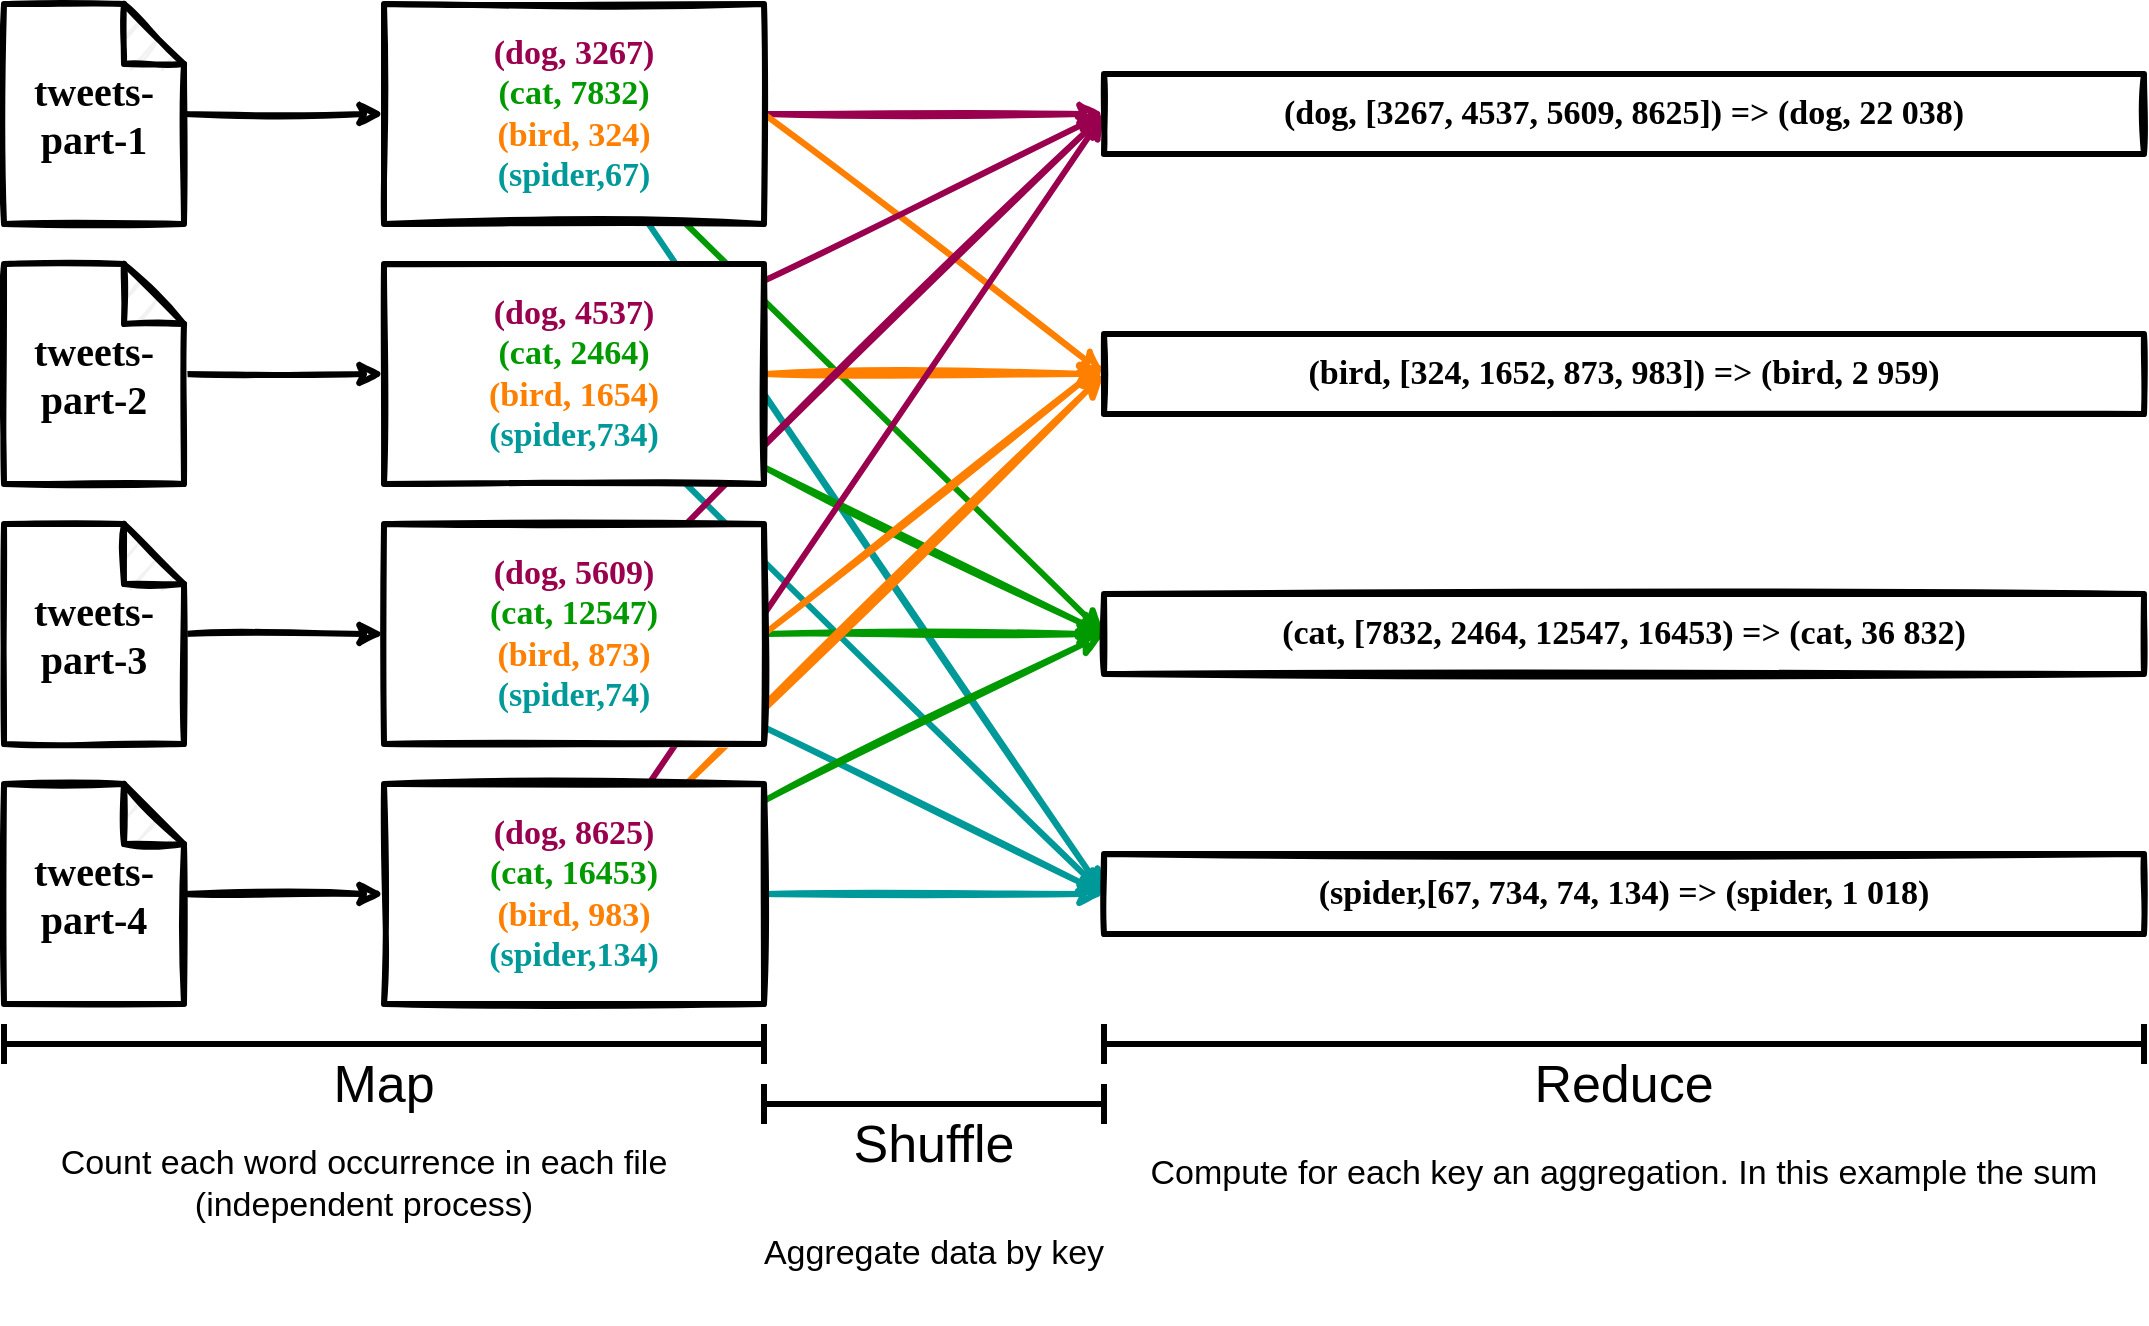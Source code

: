 <mxfile version="13.6.2" type="device"><diagram id="DfqFOgY913JcVrGGRs_r" name="Page-1"><mxGraphModel dx="3273" dy="967" grid="1" gridSize="10" guides="1" tooltips="1" connect="1" arrows="1" fold="1" page="1" pageScale="1" pageWidth="1600" pageHeight="900" math="0" shadow="0" extFonts="Architects Daughter^https://fonts.googleapis.com/css?family=Architects+Daughter"><root><mxCell id="0"/><mxCell id="1" parent="0"/><mxCell id="3MQR4N8fWfzaNcuhs0OY-20" style="edgeStyle=orthogonalEdgeStyle;rounded=0;orthogonalLoop=1;jettySize=auto;html=1;strokeWidth=3;sketch=1;" edge="1" parent="1" source="3MQR4N8fWfzaNcuhs0OY-4" target="3MQR4N8fWfzaNcuhs0OY-12"><mxGeometry relative="1" as="geometry"/></mxCell><mxCell id="3MQR4N8fWfzaNcuhs0OY-4" value="&lt;font style=&quot;font-size: 20px&quot; face=&quot;Architects Daughter&quot;&gt;&lt;b&gt;tweets-part-1&lt;/b&gt;&lt;/font&gt;" style="shape=note;whiteSpace=wrap;html=1;backgroundOutline=1;darkOpacity=0.05;strokeWidth=3;sketch=1;" vertex="1" parent="1"><mxGeometry x="-70" y="110" width="90" height="110" as="geometry"/></mxCell><mxCell id="3MQR4N8fWfzaNcuhs0OY-23" style="edgeStyle=orthogonalEdgeStyle;rounded=0;sketch=1;orthogonalLoop=1;jettySize=auto;html=1;strokeWidth=3;" edge="1" parent="1" source="3MQR4N8fWfzaNcuhs0OY-9" target="3MQR4N8fWfzaNcuhs0OY-15"><mxGeometry relative="1" as="geometry"/></mxCell><mxCell id="3MQR4N8fWfzaNcuhs0OY-9" value="&lt;font style=&quot;font-size: 20px&quot; face=&quot;Architects Daughter&quot;&gt;&lt;b&gt;tweets-part-4&lt;/b&gt;&lt;/font&gt;" style="shape=note;whiteSpace=wrap;html=1;backgroundOutline=1;darkOpacity=0.05;strokeWidth=3;sketch=1;" vertex="1" parent="1"><mxGeometry x="-70" y="500" width="90" height="110" as="geometry"/></mxCell><mxCell id="3MQR4N8fWfzaNcuhs0OY-22" style="edgeStyle=orthogonalEdgeStyle;rounded=0;sketch=1;orthogonalLoop=1;jettySize=auto;html=1;strokeWidth=3;" edge="1" parent="1" source="3MQR4N8fWfzaNcuhs0OY-10" target="3MQR4N8fWfzaNcuhs0OY-14"><mxGeometry relative="1" as="geometry"/></mxCell><mxCell id="3MQR4N8fWfzaNcuhs0OY-10" value="&lt;font style=&quot;font-size: 20px&quot; face=&quot;Architects Daughter&quot;&gt;&lt;b&gt;tweets-part-3&lt;/b&gt;&lt;/font&gt;" style="shape=note;whiteSpace=wrap;html=1;backgroundOutline=1;darkOpacity=0.05;strokeWidth=3;sketch=1;" vertex="1" parent="1"><mxGeometry x="-70" y="370" width="90" height="110" as="geometry"/></mxCell><mxCell id="3MQR4N8fWfzaNcuhs0OY-21" style="edgeStyle=orthogonalEdgeStyle;rounded=0;sketch=1;orthogonalLoop=1;jettySize=auto;html=1;strokeWidth=3;" edge="1" parent="1" source="3MQR4N8fWfzaNcuhs0OY-11" target="3MQR4N8fWfzaNcuhs0OY-13"><mxGeometry relative="1" as="geometry"/></mxCell><mxCell id="3MQR4N8fWfzaNcuhs0OY-11" value="&lt;font style=&quot;font-size: 20px&quot; face=&quot;Architects Daughter&quot;&gt;&lt;b&gt;tweets-part-2&lt;/b&gt;&lt;/font&gt;" style="shape=note;whiteSpace=wrap;html=1;backgroundOutline=1;darkOpacity=0.05;strokeWidth=3;sketch=1;" vertex="1" parent="1"><mxGeometry x="-70" y="240" width="90" height="110" as="geometry"/></mxCell><mxCell id="3MQR4N8fWfzaNcuhs0OY-27" style="edgeStyle=none;rounded=0;sketch=1;orthogonalLoop=1;jettySize=auto;html=1;entryX=0;entryY=0.5;entryDx=0;entryDy=0;strokeWidth=3;strokeColor=#99004D;" edge="1" parent="1" source="3MQR4N8fWfzaNcuhs0OY-12" target="3MQR4N8fWfzaNcuhs0OY-16"><mxGeometry relative="1" as="geometry"/></mxCell><mxCell id="3MQR4N8fWfzaNcuhs0OY-34" style="edgeStyle=none;rounded=0;sketch=1;orthogonalLoop=1;jettySize=auto;html=1;strokeColor=#009900;strokeWidth=3;entryX=0;entryY=0.5;entryDx=0;entryDy=0;" edge="1" parent="1" source="3MQR4N8fWfzaNcuhs0OY-12" target="3MQR4N8fWfzaNcuhs0OY-26"><mxGeometry relative="1" as="geometry"><mxPoint x="480" y="350" as="targetPoint"/></mxGeometry></mxCell><mxCell id="3MQR4N8fWfzaNcuhs0OY-35" style="edgeStyle=none;rounded=0;sketch=1;orthogonalLoop=1;jettySize=auto;html=1;exitX=1;exitY=0.5;exitDx=0;exitDy=0;entryX=0;entryY=0.5;entryDx=0;entryDy=0;strokeWidth=3;strokeColor=#FF8000;" edge="1" parent="1" source="3MQR4N8fWfzaNcuhs0OY-12" target="3MQR4N8fWfzaNcuhs0OY-25"><mxGeometry relative="1" as="geometry"/></mxCell><mxCell id="3MQR4N8fWfzaNcuhs0OY-42" style="edgeStyle=none;rounded=0;sketch=1;orthogonalLoop=1;jettySize=auto;html=1;entryX=0;entryY=0.5;entryDx=0;entryDy=0;strokeColor=#009999;strokeWidth=3;" edge="1" parent="1" source="3MQR4N8fWfzaNcuhs0OY-12" target="3MQR4N8fWfzaNcuhs0OY-17"><mxGeometry relative="1" as="geometry"/></mxCell><mxCell id="3MQR4N8fWfzaNcuhs0OY-28" style="edgeStyle=none;rounded=0;sketch=1;orthogonalLoop=1;jettySize=auto;html=1;entryX=0;entryY=0.5;entryDx=0;entryDy=0;strokeColor=#99004D;strokeWidth=3;" edge="1" parent="1" source="3MQR4N8fWfzaNcuhs0OY-13" target="3MQR4N8fWfzaNcuhs0OY-16"><mxGeometry relative="1" as="geometry"/></mxCell><mxCell id="3MQR4N8fWfzaNcuhs0OY-33" style="edgeStyle=none;rounded=0;sketch=1;orthogonalLoop=1;jettySize=auto;html=1;strokeColor=#009900;strokeWidth=3;entryX=0;entryY=0.5;entryDx=0;entryDy=0;" edge="1" parent="1" source="3MQR4N8fWfzaNcuhs0OY-13" target="3MQR4N8fWfzaNcuhs0OY-26"><mxGeometry relative="1" as="geometry"><mxPoint x="480" y="350" as="targetPoint"/></mxGeometry></mxCell><mxCell id="3MQR4N8fWfzaNcuhs0OY-36" style="edgeStyle=none;rounded=0;sketch=1;orthogonalLoop=1;jettySize=auto;html=1;strokeColor=#FF8000;strokeWidth=3;" edge="1" parent="1" source="3MQR4N8fWfzaNcuhs0OY-13"><mxGeometry relative="1" as="geometry"><mxPoint x="480" y="295" as="targetPoint"/></mxGeometry></mxCell><mxCell id="3MQR4N8fWfzaNcuhs0OY-41" style="edgeStyle=none;rounded=0;sketch=1;orthogonalLoop=1;jettySize=auto;html=1;entryX=0;entryY=0.5;entryDx=0;entryDy=0;strokeColor=#009999;strokeWidth=3;" edge="1" parent="1" source="3MQR4N8fWfzaNcuhs0OY-13" target="3MQR4N8fWfzaNcuhs0OY-17"><mxGeometry relative="1" as="geometry"/></mxCell><mxCell id="3MQR4N8fWfzaNcuhs0OY-29" style="edgeStyle=none;rounded=0;sketch=1;orthogonalLoop=1;jettySize=auto;html=1;strokeColor=#99004D;strokeWidth=3;entryX=0;entryY=0.5;entryDx=0;entryDy=0;" edge="1" parent="1" source="3MQR4N8fWfzaNcuhs0OY-14" target="3MQR4N8fWfzaNcuhs0OY-16"><mxGeometry relative="1" as="geometry"><mxPoint x="480" y="230" as="targetPoint"/></mxGeometry></mxCell><mxCell id="3MQR4N8fWfzaNcuhs0OY-32" style="edgeStyle=none;rounded=0;sketch=1;orthogonalLoop=1;jettySize=auto;html=1;strokeColor=#009900;strokeWidth=3;entryX=0;entryY=0.5;entryDx=0;entryDy=0;" edge="1" parent="1" source="3MQR4N8fWfzaNcuhs0OY-14" target="3MQR4N8fWfzaNcuhs0OY-26"><mxGeometry relative="1" as="geometry"><mxPoint x="480" y="350" as="targetPoint"/></mxGeometry></mxCell><mxCell id="3MQR4N8fWfzaNcuhs0OY-37" style="edgeStyle=none;rounded=0;sketch=1;orthogonalLoop=1;jettySize=auto;html=1;exitX=1;exitY=0.5;exitDx=0;exitDy=0;strokeColor=#FF8000;strokeWidth=3;" edge="1" parent="1" source="3MQR4N8fWfzaNcuhs0OY-14"><mxGeometry relative="1" as="geometry"><mxPoint x="480" y="290" as="targetPoint"/></mxGeometry></mxCell><mxCell id="3MQR4N8fWfzaNcuhs0OY-40" style="edgeStyle=none;rounded=0;sketch=1;orthogonalLoop=1;jettySize=auto;html=1;strokeColor=#009999;strokeWidth=3;entryX=0;entryY=0.5;entryDx=0;entryDy=0;" edge="1" parent="1" source="3MQR4N8fWfzaNcuhs0OY-14" target="3MQR4N8fWfzaNcuhs0OY-17"><mxGeometry relative="1" as="geometry"><mxPoint x="460" y="520" as="targetPoint"/></mxGeometry></mxCell><mxCell id="3MQR4N8fWfzaNcuhs0OY-30" style="edgeStyle=none;rounded=0;sketch=1;orthogonalLoop=1;jettySize=auto;html=1;strokeColor=#99004D;strokeWidth=3;entryX=0;entryY=0.5;entryDx=0;entryDy=0;" edge="1" parent="1" source="3MQR4N8fWfzaNcuhs0OY-15" target="3MQR4N8fWfzaNcuhs0OY-16"><mxGeometry relative="1" as="geometry"><mxPoint x="480" y="230" as="targetPoint"/></mxGeometry></mxCell><mxCell id="3MQR4N8fWfzaNcuhs0OY-31" style="edgeStyle=none;rounded=0;sketch=1;orthogonalLoop=1;jettySize=auto;html=1;entryX=0;entryY=0.5;entryDx=0;entryDy=0;strokeWidth=3;strokeColor=#009900;" edge="1" parent="1" source="3MQR4N8fWfzaNcuhs0OY-15" target="3MQR4N8fWfzaNcuhs0OY-26"><mxGeometry relative="1" as="geometry"/></mxCell><mxCell id="3MQR4N8fWfzaNcuhs0OY-38" style="edgeStyle=none;rounded=0;sketch=1;orthogonalLoop=1;jettySize=auto;html=1;entryX=0;entryY=0.5;entryDx=0;entryDy=0;strokeColor=#FF8000;strokeWidth=3;" edge="1" parent="1" source="3MQR4N8fWfzaNcuhs0OY-15" target="3MQR4N8fWfzaNcuhs0OY-25"><mxGeometry relative="1" as="geometry"/></mxCell><mxCell id="3MQR4N8fWfzaNcuhs0OY-39" style="edgeStyle=none;rounded=0;sketch=1;orthogonalLoop=1;jettySize=auto;html=1;strokeWidth=3;strokeColor=#009999;" edge="1" parent="1" source="3MQR4N8fWfzaNcuhs0OY-15" target="3MQR4N8fWfzaNcuhs0OY-17"><mxGeometry relative="1" as="geometry"/></mxCell><mxCell id="3MQR4N8fWfzaNcuhs0OY-16" value="&lt;font face=&quot;Lucida Console&quot; style=&quot;font-size: 17px&quot;&gt;&lt;b&gt;(dog, [3267,&amp;nbsp;&lt;/b&gt;&lt;/font&gt;&lt;b style=&quot;font-family: &amp;#34;lucida console&amp;#34; ; font-size: 17px&quot;&gt;4537,&amp;nbsp;&lt;/b&gt;&lt;b style=&quot;font-family: &amp;#34;lucida console&amp;#34; ; font-size: 17px&quot;&gt;5609,&amp;nbsp;&lt;/b&gt;&lt;b style=&quot;font-family: &amp;#34;lucida console&amp;#34; ; font-size: 17px&quot;&gt;8625]&lt;/b&gt;&lt;font face=&quot;Lucida Console&quot; style=&quot;font-size: 17px&quot;&gt;&lt;b&gt;) =&amp;gt;&amp;nbsp;&lt;/b&gt;&lt;/font&gt;&lt;font face=&quot;Lucida Console&quot; style=&quot;font-size: 17px&quot;&gt;&lt;b&gt;(dog,&amp;nbsp;&lt;/b&gt;&lt;/font&gt;&lt;font face=&quot;Lucida Console&quot;&gt;&lt;span style=&quot;font-size: 17px&quot;&gt;&lt;b&gt;22 038&lt;/b&gt;&lt;/span&gt;&lt;b style=&quot;font-size: 17px&quot;&gt;)&lt;/b&gt;&lt;/font&gt;&lt;font face=&quot;Lucida Console&quot; style=&quot;font-size: 17px&quot;&gt;&lt;b&gt;&lt;br&gt;&lt;/b&gt;&lt;/font&gt;" style="rounded=0;whiteSpace=wrap;html=1;sketch=1;strokeWidth=3;" vertex="1" parent="1"><mxGeometry x="480" y="145" width="520" height="40" as="geometry"/></mxCell><mxCell id="3MQR4N8fWfzaNcuhs0OY-17" value="&lt;font face=&quot;Lucida Console&quot;&gt;&lt;b style=&quot;font-size: 17px&quot;&gt;(spider,[67, 734, 74, 134) =&amp;gt; (spider,&amp;nbsp;&lt;/b&gt;&lt;/font&gt;&lt;font face=&quot;Lucida Console&quot;&gt;&lt;span style=&quot;font-size: 17px&quot;&gt;&lt;b&gt;1 018)&lt;/b&gt;&lt;/span&gt;&lt;/font&gt;" style="rounded=0;whiteSpace=wrap;html=1;sketch=1;strokeWidth=3;" vertex="1" parent="1"><mxGeometry x="480" y="535" width="520" height="40" as="geometry"/></mxCell><mxCell id="3MQR4N8fWfzaNcuhs0OY-25" value="&lt;font face=&quot;Lucida Console&quot; style=&quot;font-size: 17px&quot;&gt;&lt;b&gt;(bird, [324, 1652, 873, 983]) =&amp;gt;&amp;nbsp;&lt;/b&gt;&lt;/font&gt;&lt;b style=&quot;font-family: &amp;#34;lucida console&amp;#34; ; font-size: 17px&quot;&gt;(bird,&amp;nbsp;&lt;/b&gt;&lt;span style=&quot;font-family: &amp;#34;lucida console&amp;#34; ; font-size: 17px&quot;&gt;&lt;b&gt;2 959&lt;/b&gt;&lt;/span&gt;&lt;b style=&quot;font-family: &amp;#34;lucida console&amp;#34; ; font-size: 17px&quot;&gt;)&lt;/b&gt;&lt;font face=&quot;Lucida Console&quot; style=&quot;font-size: 17px&quot;&gt;&lt;b&gt;&lt;br&gt;&lt;/b&gt;&lt;/font&gt;" style="rounded=0;whiteSpace=wrap;html=1;sketch=1;strokeWidth=3;" vertex="1" parent="1"><mxGeometry x="480" y="275" width="520" height="40" as="geometry"/></mxCell><mxCell id="3MQR4N8fWfzaNcuhs0OY-26" value="&lt;font face=&quot;Lucida Console&quot;&gt;&lt;b style=&quot;font-size: 17px&quot;&gt;(cat, [7832, 2464, 12547, 16453) =&amp;gt; (cat, &lt;/b&gt;&lt;span style=&quot;font-size: 17px&quot;&gt;&lt;b&gt;36 832)&lt;/b&gt;&lt;/span&gt;&lt;br&gt;&lt;/font&gt;" style="rounded=0;whiteSpace=wrap;html=1;sketch=1;strokeWidth=3;" vertex="1" parent="1"><mxGeometry x="480" y="405" width="520" height="40" as="geometry"/></mxCell><mxCell id="3MQR4N8fWfzaNcuhs0OY-43" value="&lt;font style=&quot;font-size: 26px&quot;&gt;Map&lt;/font&gt;" style="text;html=1;strokeColor=none;fillColor=none;align=center;verticalAlign=middle;whiteSpace=wrap;rounded=0;sketch=1;" vertex="1" parent="1"><mxGeometry x="100" y="640" width="40" height="20" as="geometry"/></mxCell><mxCell id="3MQR4N8fWfzaNcuhs0OY-44" value="" style="shape=crossbar;whiteSpace=wrap;html=1;rounded=1;sketch=0;strokeWidth=3;" vertex="1" parent="1"><mxGeometry x="-70" y="620" width="380" height="20" as="geometry"/></mxCell><mxCell id="3MQR4N8fWfzaNcuhs0OY-45" value="" style="shape=crossbar;whiteSpace=wrap;html=1;rounded=1;sketch=0;strokeWidth=3;" vertex="1" parent="1"><mxGeometry x="480" y="620" width="520" height="20" as="geometry"/></mxCell><mxCell id="3MQR4N8fWfzaNcuhs0OY-46" value="&lt;font style=&quot;font-size: 26px&quot;&gt;Reduce&lt;/font&gt;" style="text;html=1;strokeColor=none;fillColor=none;align=center;verticalAlign=middle;whiteSpace=wrap;rounded=0;sketch=1;" vertex="1" parent="1"><mxGeometry x="685" y="640" width="110" height="20" as="geometry"/></mxCell><mxCell id="3MQR4N8fWfzaNcuhs0OY-47" value="" style="shape=crossbar;whiteSpace=wrap;html=1;rounded=1;sketch=0;strokeWidth=3;" vertex="1" parent="1"><mxGeometry x="310" y="650" width="170" height="20" as="geometry"/></mxCell><mxCell id="3MQR4N8fWfzaNcuhs0OY-48" value="&lt;font style=&quot;font-size: 26px&quot;&gt;Shuffle&lt;/font&gt;" style="text;html=1;strokeColor=none;fillColor=none;align=center;verticalAlign=middle;whiteSpace=wrap;rounded=0;sketch=1;" vertex="1" parent="1"><mxGeometry x="340" y="670" width="110" height="20" as="geometry"/></mxCell><mxCell id="3MQR4N8fWfzaNcuhs0OY-49" value="&lt;font style=&quot;font-size: 17px&quot;&gt;Count each word occurrence in each file (independent process)&lt;br&gt;&lt;/font&gt;" style="text;html=1;strokeColor=none;fillColor=none;align=center;verticalAlign=middle;whiteSpace=wrap;rounded=0;sketch=1;" vertex="1" parent="1"><mxGeometry x="-50" y="670" width="320" height="60" as="geometry"/></mxCell><mxCell id="3MQR4N8fWfzaNcuhs0OY-50" value="&lt;font style=&quot;font-size: 17px&quot;&gt;Aggregate data by key&lt;br&gt;&lt;/font&gt;" style="text;html=1;strokeColor=none;fillColor=none;align=center;verticalAlign=middle;whiteSpace=wrap;rounded=0;sketch=1;" vertex="1" parent="1"><mxGeometry x="300" y="700" width="190" height="70" as="geometry"/></mxCell><mxCell id="3MQR4N8fWfzaNcuhs0OY-51" value="&lt;font style=&quot;font-size: 17px&quot;&gt;Compute for each key an aggregation. In this example the sum&lt;br&gt;&lt;/font&gt;" style="text;html=1;strokeColor=none;fillColor=none;align=center;verticalAlign=middle;whiteSpace=wrap;rounded=0;sketch=1;" vertex="1" parent="1"><mxGeometry x="500" y="670" width="480" height="50" as="geometry"/></mxCell><mxCell id="3MQR4N8fWfzaNcuhs0OY-12" value="&lt;font face=&quot;Lucida Console&quot; style=&quot;font-size: 17px&quot;&gt;&lt;b&gt;&lt;font color=&quot;#99004d&quot;&gt;(dog, 3267)&lt;/font&gt;&lt;br&gt;&lt;font color=&quot;#009900&quot;&gt;(cat, 7832)&lt;/font&gt;&lt;br&gt;&lt;font color=&quot;#ff8000&quot;&gt;(bird, 324)&lt;/font&gt;&lt;br&gt;&lt;font color=&quot;#009999&quot;&gt;(spider,67)&lt;/font&gt;&lt;/b&gt;&lt;/font&gt;" style="rounded=0;whiteSpace=wrap;html=1;sketch=1;strokeWidth=3;" vertex="1" parent="1"><mxGeometry x="120" y="110" width="190" height="110" as="geometry"/></mxCell><mxCell id="3MQR4N8fWfzaNcuhs0OY-13" value="&lt;font face=&quot;Lucida Console&quot; style=&quot;font-size: 17px&quot;&gt;&lt;b&gt;&lt;font color=&quot;#99004d&quot;&gt;(dog, 4537)&lt;/font&gt;&lt;br&gt;&lt;font color=&quot;#009900&quot;&gt;(cat, 2464)&lt;/font&gt;&lt;br&gt;&lt;font color=&quot;#ff8000&quot;&gt;(bird, 1654)&lt;/font&gt;&lt;br&gt;&lt;font color=&quot;#009999&quot;&gt;(spider,734)&lt;/font&gt;&lt;/b&gt;&lt;/font&gt;" style="rounded=0;whiteSpace=wrap;html=1;sketch=1;strokeWidth=3;" vertex="1" parent="1"><mxGeometry x="120" y="240" width="190" height="110" as="geometry"/></mxCell><mxCell id="3MQR4N8fWfzaNcuhs0OY-14" value="&lt;font face=&quot;Lucida Console&quot; style=&quot;font-size: 17px&quot;&gt;&lt;b&gt;&lt;font color=&quot;#99004d&quot;&gt;(dog, 5609)&lt;/font&gt;&lt;br&gt;&lt;font color=&quot;#009900&quot;&gt;(cat, 12547)&lt;br&gt;&lt;/font&gt;&lt;font color=&quot;#ff8000&quot;&gt;(bird, 873)&lt;/font&gt;&lt;br&gt;&lt;font color=&quot;#009999&quot;&gt;(spider,74)&lt;/font&gt;&lt;/b&gt;&lt;/font&gt;" style="rounded=0;whiteSpace=wrap;html=1;sketch=1;strokeWidth=3;" vertex="1" parent="1"><mxGeometry x="120" y="370" width="190" height="110" as="geometry"/></mxCell><mxCell id="3MQR4N8fWfzaNcuhs0OY-15" value="&lt;font face=&quot;Lucida Console&quot; style=&quot;font-size: 17px&quot;&gt;&lt;b&gt;&lt;font color=&quot;#99004d&quot;&gt;(dog, 8625)&lt;/font&gt;&lt;br&gt;&lt;font color=&quot;#009900&quot;&gt;(cat, 16453)&lt;br&gt;&lt;/font&gt;&lt;font color=&quot;#ff8000&quot;&gt;(bird, 983)&lt;/font&gt;&lt;br&gt;&lt;font color=&quot;#009999&quot;&gt;(spider,134)&lt;/font&gt;&lt;/b&gt;&lt;/font&gt;" style="rounded=0;whiteSpace=wrap;html=1;sketch=1;strokeWidth=3;" vertex="1" parent="1"><mxGeometry x="120" y="500" width="190" height="110" as="geometry"/></mxCell></root></mxGraphModel></diagram></mxfile>